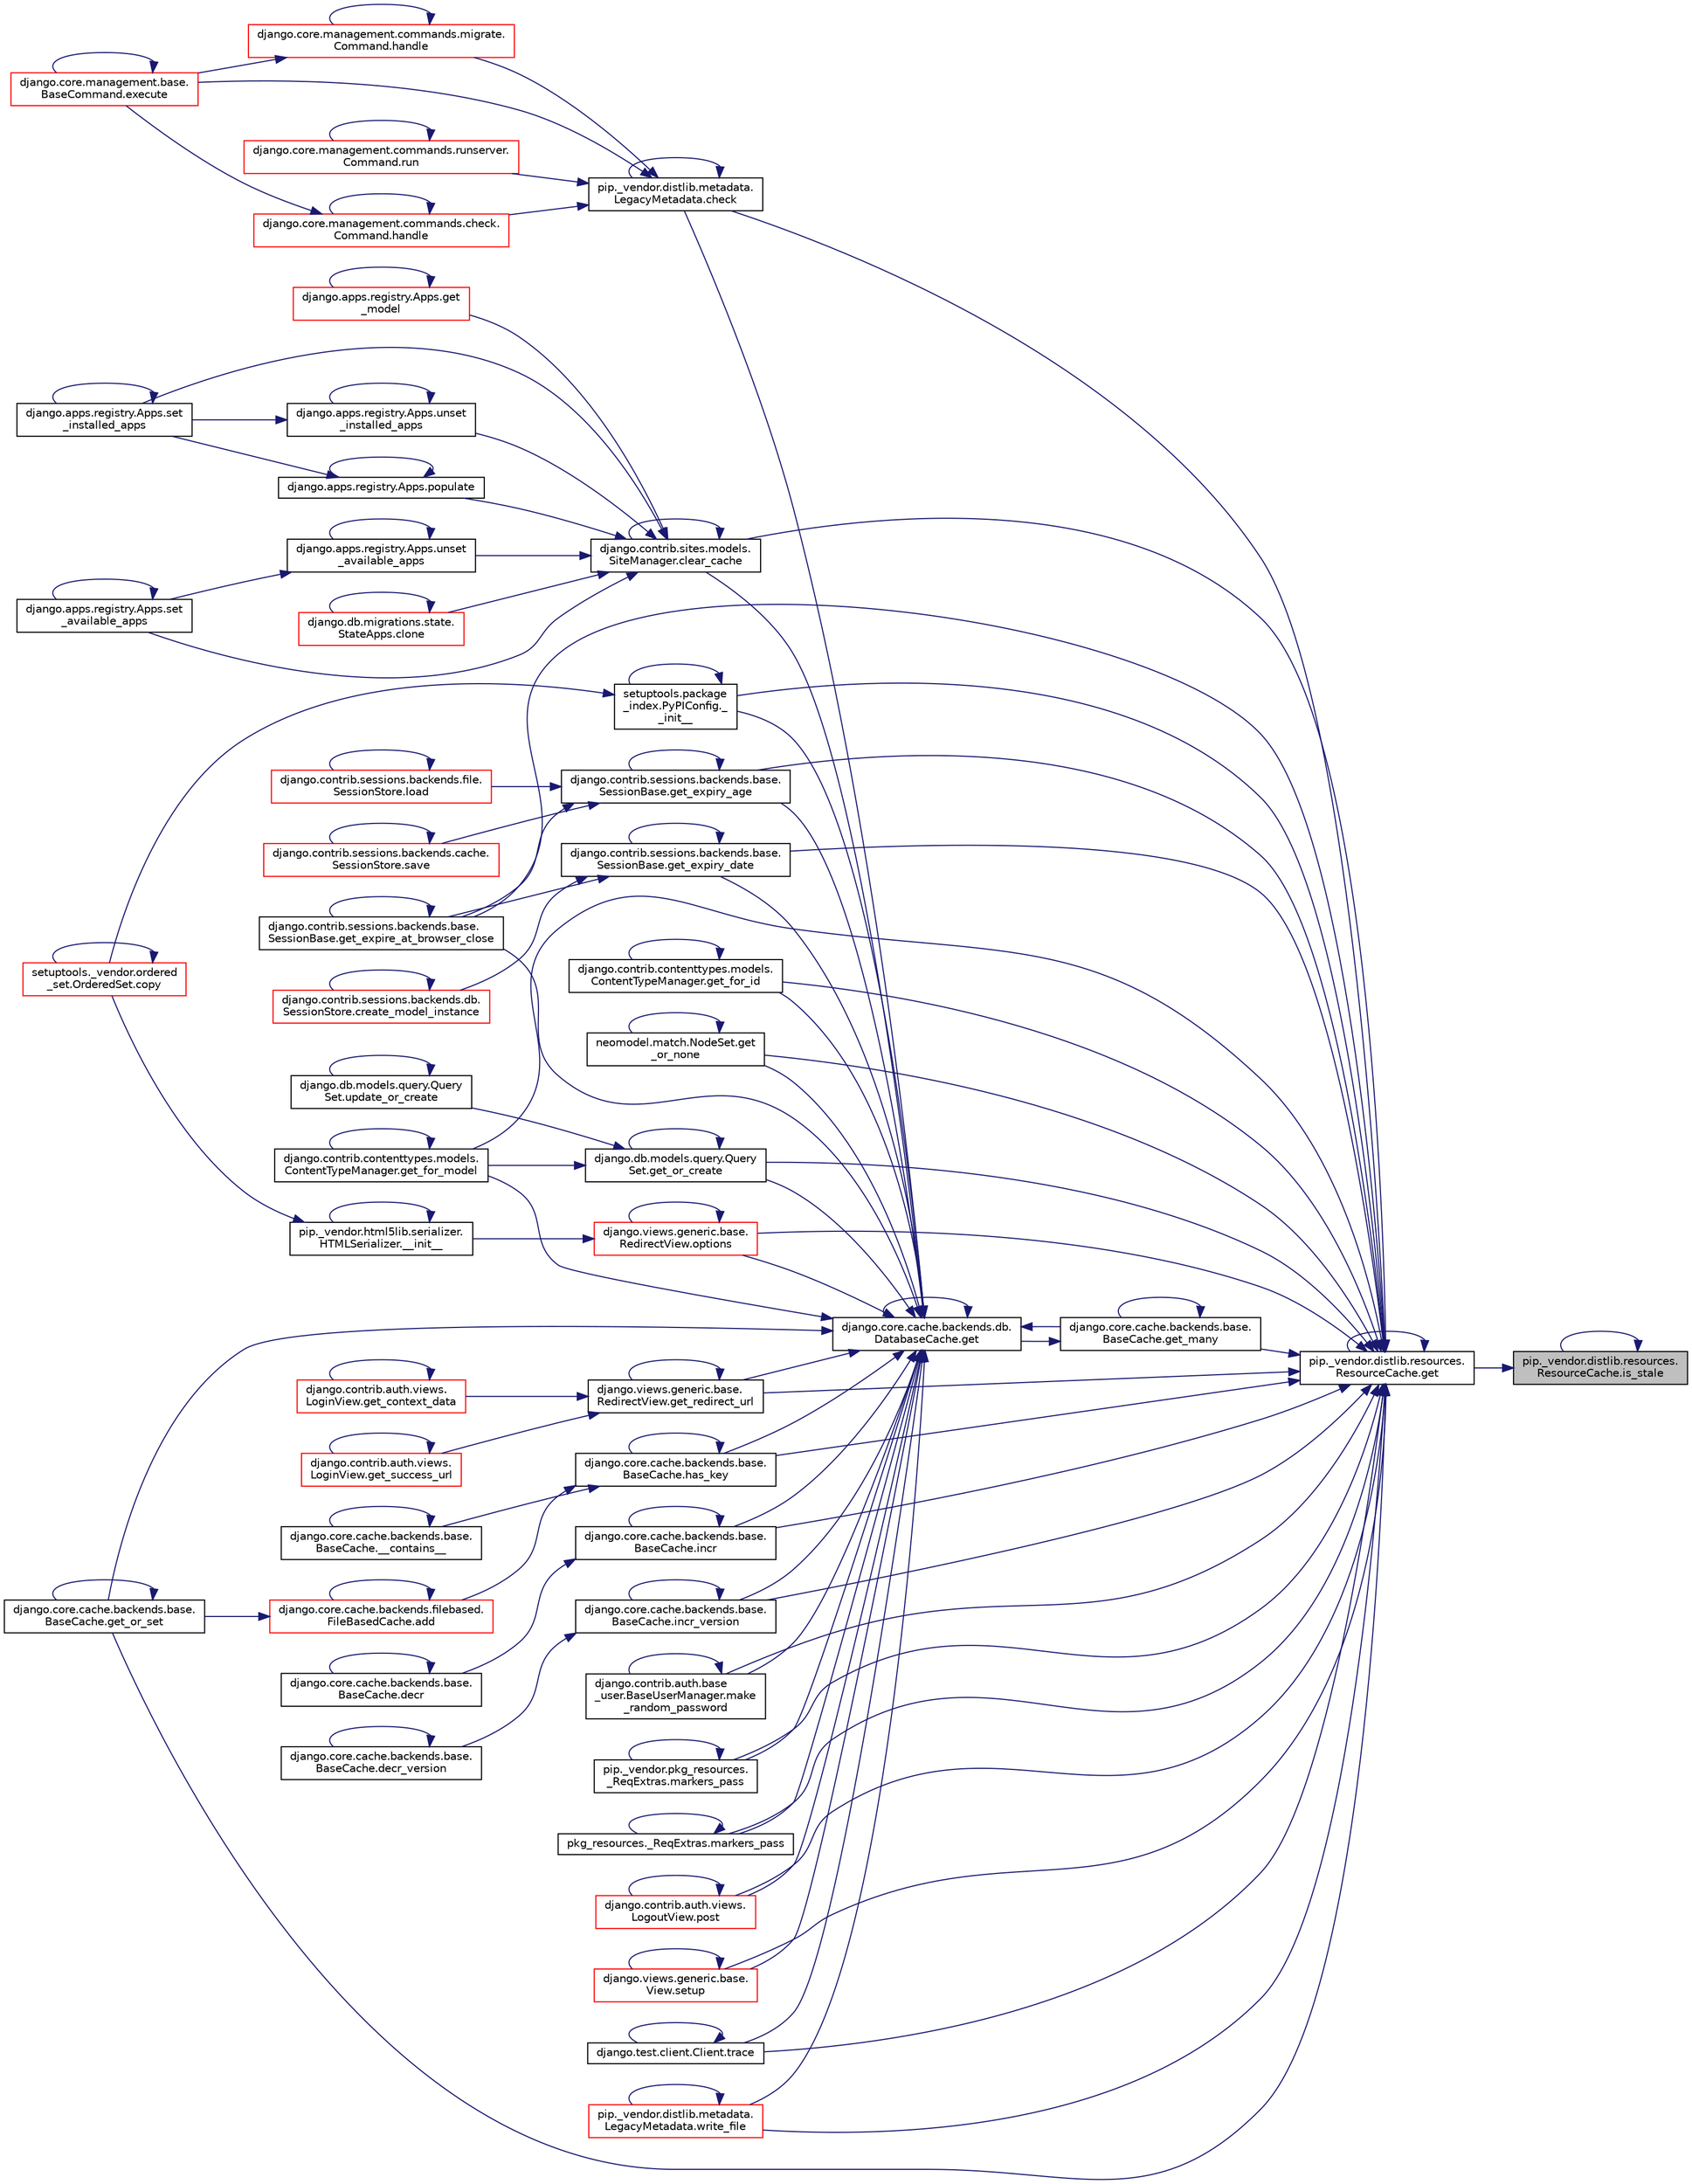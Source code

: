 digraph "pip._vendor.distlib.resources.ResourceCache.is_stale"
{
 // LATEX_PDF_SIZE
  edge [fontname="Helvetica",fontsize="10",labelfontname="Helvetica",labelfontsize="10"];
  node [fontname="Helvetica",fontsize="10",shape=record];
  rankdir="RL";
  Node1 [label="pip._vendor.distlib.resources.\lResourceCache.is_stale",height=0.2,width=0.4,color="black", fillcolor="grey75", style="filled", fontcolor="black",tooltip=" "];
  Node1 -> Node2 [dir="back",color="midnightblue",fontsize="10",style="solid",fontname="Helvetica"];
  Node2 [label="pip._vendor.distlib.resources.\lResourceCache.get",height=0.2,width=0.4,color="black", fillcolor="white", style="filled",URL="$d7/d00/classpip_1_1__vendor_1_1distlib_1_1resources_1_1_resource_cache.html#aae2e72bdd36045f6f2bea11c3cb683cd",tooltip=" "];
  Node2 -> Node3 [dir="back",color="midnightblue",fontsize="10",style="solid",fontname="Helvetica"];
  Node3 [label="setuptools.package\l_index.PyPIConfig._\l_init__",height=0.2,width=0.4,color="black", fillcolor="white", style="filled",URL="$d3/d47/classsetuptools_1_1package__index_1_1_py_p_i_config.html#a32593240a32dc851f55b82f1abebbc86",tooltip=" "];
  Node3 -> Node3 [dir="back",color="midnightblue",fontsize="10",style="solid",fontname="Helvetica"];
  Node3 -> Node4 [dir="back",color="midnightblue",fontsize="10",style="solid",fontname="Helvetica"];
  Node4 [label="setuptools._vendor.ordered\l_set.OrderedSet.copy",height=0.2,width=0.4,color="red", fillcolor="white", style="filled",URL="$d0/d40/classsetuptools_1_1__vendor_1_1ordered__set_1_1_ordered_set.html#a84224c403039b9dac5d2794d85073053",tooltip=" "];
  Node4 -> Node4 [dir="back",color="midnightblue",fontsize="10",style="solid",fontname="Helvetica"];
  Node2 -> Node190 [dir="back",color="midnightblue",fontsize="10",style="solid",fontname="Helvetica"];
  Node190 [label="pip._vendor.distlib.metadata.\lLegacyMetadata.check",height=0.2,width=0.4,color="black", fillcolor="white", style="filled",URL="$d3/dc5/classpip_1_1__vendor_1_1distlib_1_1metadata_1_1_legacy_metadata.html#a28132a5947764193c9e166d3fe8281c9",tooltip=" "];
  Node190 -> Node190 [dir="back",color="midnightblue",fontsize="10",style="solid",fontname="Helvetica"];
  Node190 -> Node31 [dir="back",color="midnightblue",fontsize="10",style="solid",fontname="Helvetica"];
  Node31 [label="django.core.management.base.\lBaseCommand.execute",height=0.2,width=0.4,color="red", fillcolor="white", style="filled",URL="$db/da3/classdjango_1_1core_1_1management_1_1base_1_1_base_command.html#a900029c213c1456bbd6f8e5b8ead2201",tooltip=" "];
  Node31 -> Node31 [dir="back",color="midnightblue",fontsize="10",style="solid",fontname="Helvetica"];
  Node190 -> Node191 [dir="back",color="midnightblue",fontsize="10",style="solid",fontname="Helvetica"];
  Node191 [label="django.core.management.commands.check.\lCommand.handle",height=0.2,width=0.4,color="red", fillcolor="white", style="filled",URL="$d0/d9d/classdjango_1_1core_1_1management_1_1commands_1_1check_1_1_command.html#a8121c351a8dacf92a6b7f022fb026263",tooltip=" "];
  Node191 -> Node31 [dir="back",color="midnightblue",fontsize="10",style="solid",fontname="Helvetica"];
  Node191 -> Node191 [dir="back",color="midnightblue",fontsize="10",style="solid",fontname="Helvetica"];
  Node190 -> Node192 [dir="back",color="midnightblue",fontsize="10",style="solid",fontname="Helvetica"];
  Node192 [label="django.core.management.commands.migrate.\lCommand.handle",height=0.2,width=0.4,color="red", fillcolor="white", style="filled",URL="$d2/d48/classdjango_1_1core_1_1management_1_1commands_1_1migrate_1_1_command.html#a0a514c50c496fa64329ee697cc56a11a",tooltip=" "];
  Node192 -> Node31 [dir="back",color="midnightblue",fontsize="10",style="solid",fontname="Helvetica"];
  Node192 -> Node192 [dir="back",color="midnightblue",fontsize="10",style="solid",fontname="Helvetica"];
  Node190 -> Node193 [dir="back",color="midnightblue",fontsize="10",style="solid",fontname="Helvetica"];
  Node193 [label="django.core.management.commands.runserver.\lCommand.run",height=0.2,width=0.4,color="red", fillcolor="white", style="filled",URL="$d7/de0/classdjango_1_1core_1_1management_1_1commands_1_1runserver_1_1_command.html#ab43840ec0576714b83052b45f07663d2",tooltip=" "];
  Node193 -> Node193 [dir="back",color="midnightblue",fontsize="10",style="solid",fontname="Helvetica"];
  Node2 -> Node194 [dir="back",color="midnightblue",fontsize="10",style="solid",fontname="Helvetica"];
  Node194 [label="django.contrib.sites.models.\lSiteManager.clear_cache",height=0.2,width=0.4,color="black", fillcolor="white", style="filled",URL="$d9/d9e/classdjango_1_1contrib_1_1sites_1_1models_1_1_site_manager.html#add1b963e98668e941563915da7a3c99f",tooltip=" "];
  Node194 -> Node194 [dir="back",color="midnightblue",fontsize="10",style="solid",fontname="Helvetica"];
  Node194 -> Node195 [dir="back",color="midnightblue",fontsize="10",style="solid",fontname="Helvetica"];
  Node195 [label="django.db.migrations.state.\lStateApps.clone",height=0.2,width=0.4,color="red", fillcolor="white", style="filled",URL="$d3/d9a/classdjango_1_1db_1_1migrations_1_1state_1_1_state_apps.html#a821944752bc7080daff8c38bb20e3943",tooltip=" "];
  Node195 -> Node195 [dir="back",color="midnightblue",fontsize="10",style="solid",fontname="Helvetica"];
  Node194 -> Node283 [dir="back",color="midnightblue",fontsize="10",style="solid",fontname="Helvetica"];
  Node283 [label="django.apps.registry.Apps.get\l_model",height=0.2,width=0.4,color="red", fillcolor="white", style="filled",URL="$d8/d34/classdjango_1_1apps_1_1registry_1_1_apps.html#a1722738559e3037cf8a08593373b8722",tooltip=" "];
  Node283 -> Node283 [dir="back",color="midnightblue",fontsize="10",style="solid",fontname="Helvetica"];
  Node194 -> Node287 [dir="back",color="midnightblue",fontsize="10",style="solid",fontname="Helvetica"];
  Node287 [label="django.apps.registry.Apps.populate",height=0.2,width=0.4,color="black", fillcolor="white", style="filled",URL="$d8/d34/classdjango_1_1apps_1_1registry_1_1_apps.html#a32d20690174973f17f6f90411fdc66f7",tooltip=" "];
  Node287 -> Node287 [dir="back",color="midnightblue",fontsize="10",style="solid",fontname="Helvetica"];
  Node287 -> Node288 [dir="back",color="midnightblue",fontsize="10",style="solid",fontname="Helvetica"];
  Node288 [label="django.apps.registry.Apps.set\l_installed_apps",height=0.2,width=0.4,color="black", fillcolor="white", style="filled",URL="$d8/d34/classdjango_1_1apps_1_1registry_1_1_apps.html#a8ae4c1eb0ea6e28b02d81c56248d3fd5",tooltip=" "];
  Node288 -> Node288 [dir="back",color="midnightblue",fontsize="10",style="solid",fontname="Helvetica"];
  Node194 -> Node289 [dir="back",color="midnightblue",fontsize="10",style="solid",fontname="Helvetica"];
  Node289 [label="django.apps.registry.Apps.set\l_available_apps",height=0.2,width=0.4,color="black", fillcolor="white", style="filled",URL="$d8/d34/classdjango_1_1apps_1_1registry_1_1_apps.html#a247cf36e424a835d2d1c211077090220",tooltip=" "];
  Node289 -> Node289 [dir="back",color="midnightblue",fontsize="10",style="solid",fontname="Helvetica"];
  Node194 -> Node288 [dir="back",color="midnightblue",fontsize="10",style="solid",fontname="Helvetica"];
  Node194 -> Node290 [dir="back",color="midnightblue",fontsize="10",style="solid",fontname="Helvetica"];
  Node290 [label="django.apps.registry.Apps.unset\l_available_apps",height=0.2,width=0.4,color="black", fillcolor="white", style="filled",URL="$d8/d34/classdjango_1_1apps_1_1registry_1_1_apps.html#a7c128e2c2e7d2424daea3add910d8113",tooltip=" "];
  Node290 -> Node289 [dir="back",color="midnightblue",fontsize="10",style="solid",fontname="Helvetica"];
  Node290 -> Node290 [dir="back",color="midnightblue",fontsize="10",style="solid",fontname="Helvetica"];
  Node194 -> Node291 [dir="back",color="midnightblue",fontsize="10",style="solid",fontname="Helvetica"];
  Node291 [label="django.apps.registry.Apps.unset\l_installed_apps",height=0.2,width=0.4,color="black", fillcolor="white", style="filled",URL="$d8/d34/classdjango_1_1apps_1_1registry_1_1_apps.html#af7409dd22d1f192cb2d743622ef08ff7",tooltip=" "];
  Node291 -> Node288 [dir="back",color="midnightblue",fontsize="10",style="solid",fontname="Helvetica"];
  Node291 -> Node291 [dir="back",color="midnightblue",fontsize="10",style="solid",fontname="Helvetica"];
  Node2 -> Node2 [dir="back",color="midnightblue",fontsize="10",style="solid",fontname="Helvetica"];
  Node2 -> Node292 [dir="back",color="midnightblue",fontsize="10",style="solid",fontname="Helvetica"];
  Node292 [label="django.contrib.sessions.backends.base.\lSessionBase.get_expire_at_browser_close",height=0.2,width=0.4,color="black", fillcolor="white", style="filled",URL="$d1/d6e/classdjango_1_1contrib_1_1sessions_1_1backends_1_1base_1_1_session_base.html#a53cce514e32abb9c710682373753d834",tooltip=" "];
  Node292 -> Node292 [dir="back",color="midnightblue",fontsize="10",style="solid",fontname="Helvetica"];
  Node2 -> Node293 [dir="back",color="midnightblue",fontsize="10",style="solid",fontname="Helvetica"];
  Node293 [label="django.contrib.sessions.backends.base.\lSessionBase.get_expiry_age",height=0.2,width=0.4,color="black", fillcolor="white", style="filled",URL="$d1/d6e/classdjango_1_1contrib_1_1sessions_1_1backends_1_1base_1_1_session_base.html#a95ec4d724ae34aa019240c8463d73f54",tooltip=" "];
  Node293 -> Node292 [dir="back",color="midnightblue",fontsize="10",style="solid",fontname="Helvetica"];
  Node293 -> Node293 [dir="back",color="midnightblue",fontsize="10",style="solid",fontname="Helvetica"];
  Node293 -> Node237 [dir="back",color="midnightblue",fontsize="10",style="solid",fontname="Helvetica"];
  Node237 [label="django.contrib.sessions.backends.file.\lSessionStore.load",height=0.2,width=0.4,color="red", fillcolor="white", style="filled",URL="$dc/dba/classdjango_1_1contrib_1_1sessions_1_1backends_1_1file_1_1_session_store.html#ae9d0410b8f413875b25556b8dc5b1ed1",tooltip=" "];
  Node237 -> Node237 [dir="back",color="midnightblue",fontsize="10",style="solid",fontname="Helvetica"];
  Node293 -> Node241 [dir="back",color="midnightblue",fontsize="10",style="solid",fontname="Helvetica"];
  Node241 [label="django.contrib.sessions.backends.cache.\lSessionStore.save",height=0.2,width=0.4,color="red", fillcolor="white", style="filled",URL="$df/d0f/classdjango_1_1contrib_1_1sessions_1_1backends_1_1cache_1_1_session_store.html#a2519bbc87fdf6b0aa5efa6c4d6b1302d",tooltip=" "];
  Node241 -> Node241 [dir="back",color="midnightblue",fontsize="10",style="solid",fontname="Helvetica"];
  Node2 -> Node294 [dir="back",color="midnightblue",fontsize="10",style="solid",fontname="Helvetica"];
  Node294 [label="django.contrib.sessions.backends.base.\lSessionBase.get_expiry_date",height=0.2,width=0.4,color="black", fillcolor="white", style="filled",URL="$d1/d6e/classdjango_1_1contrib_1_1sessions_1_1backends_1_1base_1_1_session_base.html#ad8a87e303d015be27940f941d02ab850",tooltip=" "];
  Node294 -> Node295 [dir="back",color="midnightblue",fontsize="10",style="solid",fontname="Helvetica"];
  Node295 [label="django.contrib.sessions.backends.db.\lSessionStore.create_model_instance",height=0.2,width=0.4,color="red", fillcolor="white", style="filled",URL="$d2/d1a/classdjango_1_1contrib_1_1sessions_1_1backends_1_1db_1_1_session_store.html#a201d72e2f21315e89ee14302a2ab7a1c",tooltip=" "];
  Node295 -> Node295 [dir="back",color="midnightblue",fontsize="10",style="solid",fontname="Helvetica"];
  Node294 -> Node292 [dir="back",color="midnightblue",fontsize="10",style="solid",fontname="Helvetica"];
  Node294 -> Node294 [dir="back",color="midnightblue",fontsize="10",style="solid",fontname="Helvetica"];
  Node2 -> Node296 [dir="back",color="midnightblue",fontsize="10",style="solid",fontname="Helvetica"];
  Node296 [label="django.contrib.contenttypes.models.\lContentTypeManager.get_for_id",height=0.2,width=0.4,color="black", fillcolor="white", style="filled",URL="$d0/dbc/classdjango_1_1contrib_1_1contenttypes_1_1models_1_1_content_type_manager.html#a77e45a678787e583675e13f9a4d05b31",tooltip=" "];
  Node296 -> Node296 [dir="back",color="midnightblue",fontsize="10",style="solid",fontname="Helvetica"];
  Node2 -> Node235 [dir="back",color="midnightblue",fontsize="10",style="solid",fontname="Helvetica"];
  Node235 [label="django.contrib.contenttypes.models.\lContentTypeManager.get_for_model",height=0.2,width=0.4,color="black", fillcolor="white", style="filled",URL="$d0/dbc/classdjango_1_1contrib_1_1contenttypes_1_1models_1_1_content_type_manager.html#a31597c87e55555c8ea39c68d3507ab88",tooltip=" "];
  Node235 -> Node235 [dir="back",color="midnightblue",fontsize="10",style="solid",fontname="Helvetica"];
  Node2 -> Node297 [dir="back",color="midnightblue",fontsize="10",style="solid",fontname="Helvetica"];
  Node297 [label="django.core.cache.backends.base.\lBaseCache.get_many",height=0.2,width=0.4,color="black", fillcolor="white", style="filled",URL="$d0/d87/classdjango_1_1core_1_1cache_1_1backends_1_1base_1_1_base_cache.html#a0e332cc4d03beebd8cacc10376423a72",tooltip=" "];
  Node297 -> Node298 [dir="back",color="midnightblue",fontsize="10",style="solid",fontname="Helvetica"];
  Node298 [label="django.core.cache.backends.db.\lDatabaseCache.get",height=0.2,width=0.4,color="black", fillcolor="white", style="filled",URL="$d7/dcb/classdjango_1_1core_1_1cache_1_1backends_1_1db_1_1_database_cache.html#a03d4078968b2b287d4b9fbc438a54732",tooltip=" "];
  Node298 -> Node3 [dir="back",color="midnightblue",fontsize="10",style="solid",fontname="Helvetica"];
  Node298 -> Node190 [dir="back",color="midnightblue",fontsize="10",style="solid",fontname="Helvetica"];
  Node298 -> Node194 [dir="back",color="midnightblue",fontsize="10",style="solid",fontname="Helvetica"];
  Node298 -> Node298 [dir="back",color="midnightblue",fontsize="10",style="solid",fontname="Helvetica"];
  Node298 -> Node292 [dir="back",color="midnightblue",fontsize="10",style="solid",fontname="Helvetica"];
  Node298 -> Node293 [dir="back",color="midnightblue",fontsize="10",style="solid",fontname="Helvetica"];
  Node298 -> Node294 [dir="back",color="midnightblue",fontsize="10",style="solid",fontname="Helvetica"];
  Node298 -> Node296 [dir="back",color="midnightblue",fontsize="10",style="solid",fontname="Helvetica"];
  Node298 -> Node235 [dir="back",color="midnightblue",fontsize="10",style="solid",fontname="Helvetica"];
  Node298 -> Node297 [dir="back",color="midnightblue",fontsize="10",style="solid",fontname="Helvetica"];
  Node298 -> Node234 [dir="back",color="midnightblue",fontsize="10",style="solid",fontname="Helvetica"];
  Node234 [label="django.db.models.query.Query\lSet.get_or_create",height=0.2,width=0.4,color="black", fillcolor="white", style="filled",URL="$dd/d94/classdjango_1_1db_1_1models_1_1query_1_1_query_set.html#a23c2bb1d92b9ee67ce72ac2bb34cfef2",tooltip=" "];
  Node234 -> Node235 [dir="back",color="midnightblue",fontsize="10",style="solid",fontname="Helvetica"];
  Node234 -> Node234 [dir="back",color="midnightblue",fontsize="10",style="solid",fontname="Helvetica"];
  Node234 -> Node236 [dir="back",color="midnightblue",fontsize="10",style="solid",fontname="Helvetica"];
  Node236 [label="django.db.models.query.Query\lSet.update_or_create",height=0.2,width=0.4,color="black", fillcolor="white", style="filled",URL="$dd/d94/classdjango_1_1db_1_1models_1_1query_1_1_query_set.html#a5013eeb782f22ce561db8a8b0727e118",tooltip=" "];
  Node236 -> Node236 [dir="back",color="midnightblue",fontsize="10",style="solid",fontname="Helvetica"];
  Node298 -> Node299 [dir="back",color="midnightblue",fontsize="10",style="solid",fontname="Helvetica"];
  Node299 [label="neomodel.match.NodeSet.get\l_or_none",height=0.2,width=0.4,color="black", fillcolor="white", style="filled",URL="$d8/de5/classneomodel_1_1match_1_1_node_set.html#acdc7f93ca0afcae84edb855e302b1091",tooltip=" "];
  Node299 -> Node299 [dir="back",color="midnightblue",fontsize="10",style="solid",fontname="Helvetica"];
  Node298 -> Node74 [dir="back",color="midnightblue",fontsize="10",style="solid",fontname="Helvetica"];
  Node74 [label="django.core.cache.backends.base.\lBaseCache.get_or_set",height=0.2,width=0.4,color="black", fillcolor="white", style="filled",URL="$d0/d87/classdjango_1_1core_1_1cache_1_1backends_1_1base_1_1_base_cache.html#ab8fb6d32aa82d027f181414df0f562b3",tooltip=" "];
  Node74 -> Node74 [dir="back",color="midnightblue",fontsize="10",style="solid",fontname="Helvetica"];
  Node298 -> Node300 [dir="back",color="midnightblue",fontsize="10",style="solid",fontname="Helvetica"];
  Node300 [label="django.views.generic.base.\lRedirectView.get_redirect_url",height=0.2,width=0.4,color="black", fillcolor="white", style="filled",URL="$dd/dec/classdjango_1_1views_1_1generic_1_1base_1_1_redirect_view.html#a85ffe8d60d5ef6e330995fdaf6330929",tooltip=" "];
  Node300 -> Node301 [dir="back",color="midnightblue",fontsize="10",style="solid",fontname="Helvetica"];
  Node301 [label="django.contrib.auth.views.\lLoginView.get_context_data",height=0.2,width=0.4,color="red", fillcolor="white", style="filled",URL="$dd/d60/classdjango_1_1contrib_1_1auth_1_1views_1_1_login_view.html#acff2e1c7aa1e0c6dc66cb3e8e26a5ea1",tooltip=" "];
  Node301 -> Node301 [dir="back",color="midnightblue",fontsize="10",style="solid",fontname="Helvetica"];
  Node300 -> Node300 [dir="back",color="midnightblue",fontsize="10",style="solid",fontname="Helvetica"];
  Node300 -> Node342 [dir="back",color="midnightblue",fontsize="10",style="solid",fontname="Helvetica"];
  Node342 [label="django.contrib.auth.views.\lLoginView.get_success_url",height=0.2,width=0.4,color="red", fillcolor="white", style="filled",URL="$dd/d60/classdjango_1_1contrib_1_1auth_1_1views_1_1_login_view.html#a5159017e2e9e211718b32691b93d7d20",tooltip=" "];
  Node342 -> Node342 [dir="back",color="midnightblue",fontsize="10",style="solid",fontname="Helvetica"];
  Node298 -> Node305 [dir="back",color="midnightblue",fontsize="10",style="solid",fontname="Helvetica"];
  Node305 [label="django.core.cache.backends.base.\lBaseCache.has_key",height=0.2,width=0.4,color="black", fillcolor="white", style="filled",URL="$d0/d87/classdjango_1_1core_1_1cache_1_1backends_1_1base_1_1_base_cache.html#a2b96ade0a2a3859f2cbadc0cb6fd1aeb",tooltip=" "];
  Node305 -> Node209 [dir="back",color="midnightblue",fontsize="10",style="solid",fontname="Helvetica"];
  Node209 [label="django.core.cache.backends.base.\lBaseCache.__contains__",height=0.2,width=0.4,color="black", fillcolor="white", style="filled",URL="$d0/d87/classdjango_1_1core_1_1cache_1_1backends_1_1base_1_1_base_cache.html#a4b27374f426bdd32b6dfc60a1d1fb4b4",tooltip=" "];
  Node209 -> Node209 [dir="back",color="midnightblue",fontsize="10",style="solid",fontname="Helvetica"];
  Node305 -> Node210 [dir="back",color="midnightblue",fontsize="10",style="solid",fontname="Helvetica"];
  Node210 [label="django.core.cache.backends.filebased.\lFileBasedCache.add",height=0.2,width=0.4,color="red", fillcolor="white", style="filled",URL="$df/d01/classdjango_1_1core_1_1cache_1_1backends_1_1filebased_1_1_file_based_cache.html#a7f0e943dd6ee88a23c32829de3cc0325",tooltip=" "];
  Node210 -> Node210 [dir="back",color="midnightblue",fontsize="10",style="solid",fontname="Helvetica"];
  Node210 -> Node74 [dir="back",color="midnightblue",fontsize="10",style="solid",fontname="Helvetica"];
  Node305 -> Node305 [dir="back",color="midnightblue",fontsize="10",style="solid",fontname="Helvetica"];
  Node298 -> Node306 [dir="back",color="midnightblue",fontsize="10",style="solid",fontname="Helvetica"];
  Node306 [label="django.core.cache.backends.base.\lBaseCache.incr",height=0.2,width=0.4,color="black", fillcolor="white", style="filled",URL="$d0/d87/classdjango_1_1core_1_1cache_1_1backends_1_1base_1_1_base_cache.html#a4d4a4265fe3c3556c3531ed902380595",tooltip=" "];
  Node306 -> Node307 [dir="back",color="midnightblue",fontsize="10",style="solid",fontname="Helvetica"];
  Node307 [label="django.core.cache.backends.base.\lBaseCache.decr",height=0.2,width=0.4,color="black", fillcolor="white", style="filled",URL="$d0/d87/classdjango_1_1core_1_1cache_1_1backends_1_1base_1_1_base_cache.html#a3631f027eff8a3c18fbc1b8ab197a9f9",tooltip=" "];
  Node307 -> Node307 [dir="back",color="midnightblue",fontsize="10",style="solid",fontname="Helvetica"];
  Node306 -> Node306 [dir="back",color="midnightblue",fontsize="10",style="solid",fontname="Helvetica"];
  Node298 -> Node308 [dir="back",color="midnightblue",fontsize="10",style="solid",fontname="Helvetica"];
  Node308 [label="django.core.cache.backends.base.\lBaseCache.incr_version",height=0.2,width=0.4,color="black", fillcolor="white", style="filled",URL="$d0/d87/classdjango_1_1core_1_1cache_1_1backends_1_1base_1_1_base_cache.html#a7a826f8907f55918ab540fa8026aa927",tooltip=" "];
  Node308 -> Node309 [dir="back",color="midnightblue",fontsize="10",style="solid",fontname="Helvetica"];
  Node309 [label="django.core.cache.backends.base.\lBaseCache.decr_version",height=0.2,width=0.4,color="black", fillcolor="white", style="filled",URL="$d0/d87/classdjango_1_1core_1_1cache_1_1backends_1_1base_1_1_base_cache.html#a7e740e1a37f0f671d09cfc5cf16d5f44",tooltip=" "];
  Node309 -> Node309 [dir="back",color="midnightblue",fontsize="10",style="solid",fontname="Helvetica"];
  Node308 -> Node308 [dir="back",color="midnightblue",fontsize="10",style="solid",fontname="Helvetica"];
  Node298 -> Node310 [dir="back",color="midnightblue",fontsize="10",style="solid",fontname="Helvetica"];
  Node310 [label="django.contrib.auth.base\l_user.BaseUserManager.make\l_random_password",height=0.2,width=0.4,color="black", fillcolor="white", style="filled",URL="$df/d26/classdjango_1_1contrib_1_1auth_1_1base__user_1_1_base_user_manager.html#afc9a6db1973fae4566941386188c02a0",tooltip=" "];
  Node310 -> Node310 [dir="back",color="midnightblue",fontsize="10",style="solid",fontname="Helvetica"];
  Node298 -> Node311 [dir="back",color="midnightblue",fontsize="10",style="solid",fontname="Helvetica"];
  Node311 [label="pip._vendor.pkg_resources.\l_ReqExtras.markers_pass",height=0.2,width=0.4,color="black", fillcolor="white", style="filled",URL="$d9/dd5/classpip_1_1__vendor_1_1pkg__resources_1_1___req_extras.html#a1b0256ec9bc9da2aac912b35898fda5f",tooltip=" "];
  Node311 -> Node311 [dir="back",color="midnightblue",fontsize="10",style="solid",fontname="Helvetica"];
  Node298 -> Node312 [dir="back",color="midnightblue",fontsize="10",style="solid",fontname="Helvetica"];
  Node312 [label="pkg_resources._ReqExtras.markers_pass",height=0.2,width=0.4,color="black", fillcolor="white", style="filled",URL="$d9/d9f/classpkg__resources_1_1___req_extras.html#a435242531f1af2132de48679c5edf3c7",tooltip=" "];
  Node312 -> Node312 [dir="back",color="midnightblue",fontsize="10",style="solid",fontname="Helvetica"];
  Node298 -> Node313 [dir="back",color="midnightblue",fontsize="10",style="solid",fontname="Helvetica"];
  Node313 [label="django.views.generic.base.\lRedirectView.options",height=0.2,width=0.4,color="red", fillcolor="white", style="filled",URL="$dd/dec/classdjango_1_1views_1_1generic_1_1base_1_1_redirect_view.html#a3d98c40d0ae00664fd5789503f4554a3",tooltip=" "];
  Node313 -> Node140 [dir="back",color="midnightblue",fontsize="10",style="solid",fontname="Helvetica"];
  Node140 [label="pip._vendor.html5lib.serializer.\lHTMLSerializer.__init__",height=0.2,width=0.4,color="black", fillcolor="white", style="filled",URL="$d1/d17/classpip_1_1__vendor_1_1html5lib_1_1serializer_1_1_h_t_m_l_serializer.html#ae1f820664d0ba0b48b7b321577f1e996",tooltip=" "];
  Node140 -> Node140 [dir="back",color="midnightblue",fontsize="10",style="solid",fontname="Helvetica"];
  Node140 -> Node4 [dir="back",color="midnightblue",fontsize="10",style="solid",fontname="Helvetica"];
  Node313 -> Node313 [dir="back",color="midnightblue",fontsize="10",style="solid",fontname="Helvetica"];
  Node298 -> Node332 [dir="back",color="midnightblue",fontsize="10",style="solid",fontname="Helvetica"];
  Node332 [label="django.contrib.auth.views.\lLogoutView.post",height=0.2,width=0.4,color="red", fillcolor="white", style="filled",URL="$d5/d9b/classdjango_1_1contrib_1_1auth_1_1views_1_1_logout_view.html#a9da96b3ccbed8b74a4e94d958029ac35",tooltip=" "];
  Node332 -> Node332 [dir="back",color="midnightblue",fontsize="10",style="solid",fontname="Helvetica"];
  Node298 -> Node333 [dir="back",color="midnightblue",fontsize="10",style="solid",fontname="Helvetica"];
  Node333 [label="django.views.generic.base.\lView.setup",height=0.2,width=0.4,color="red", fillcolor="white", style="filled",URL="$d0/ddc/classdjango_1_1views_1_1generic_1_1base_1_1_view.html#ade0979d381c13961351443c4dbc40975",tooltip=" "];
  Node333 -> Node333 [dir="back",color="midnightblue",fontsize="10",style="solid",fontname="Helvetica"];
  Node298 -> Node335 [dir="back",color="midnightblue",fontsize="10",style="solid",fontname="Helvetica"];
  Node335 [label="django.test.client.Client.trace",height=0.2,width=0.4,color="black", fillcolor="white", style="filled",URL="$d2/d2e/classdjango_1_1test_1_1client_1_1_client.html#a29d49ac4b15a62fcca77fa29cc7bf1ac",tooltip=" "];
  Node335 -> Node335 [dir="back",color="midnightblue",fontsize="10",style="solid",fontname="Helvetica"];
  Node298 -> Node336 [dir="back",color="midnightblue",fontsize="10",style="solid",fontname="Helvetica"];
  Node336 [label="pip._vendor.distlib.metadata.\lLegacyMetadata.write_file",height=0.2,width=0.4,color="red", fillcolor="white", style="filled",URL="$d3/dc5/classpip_1_1__vendor_1_1distlib_1_1metadata_1_1_legacy_metadata.html#aa033975ed8087aaf281be90f828a4faa",tooltip=" "];
  Node336 -> Node336 [dir="back",color="midnightblue",fontsize="10",style="solid",fontname="Helvetica"];
  Node297 -> Node297 [dir="back",color="midnightblue",fontsize="10",style="solid",fontname="Helvetica"];
  Node2 -> Node234 [dir="back",color="midnightblue",fontsize="10",style="solid",fontname="Helvetica"];
  Node2 -> Node299 [dir="back",color="midnightblue",fontsize="10",style="solid",fontname="Helvetica"];
  Node2 -> Node74 [dir="back",color="midnightblue",fontsize="10",style="solid",fontname="Helvetica"];
  Node2 -> Node300 [dir="back",color="midnightblue",fontsize="10",style="solid",fontname="Helvetica"];
  Node2 -> Node305 [dir="back",color="midnightblue",fontsize="10",style="solid",fontname="Helvetica"];
  Node2 -> Node306 [dir="back",color="midnightblue",fontsize="10",style="solid",fontname="Helvetica"];
  Node2 -> Node308 [dir="back",color="midnightblue",fontsize="10",style="solid",fontname="Helvetica"];
  Node2 -> Node310 [dir="back",color="midnightblue",fontsize="10",style="solid",fontname="Helvetica"];
  Node2 -> Node311 [dir="back",color="midnightblue",fontsize="10",style="solid",fontname="Helvetica"];
  Node2 -> Node312 [dir="back",color="midnightblue",fontsize="10",style="solid",fontname="Helvetica"];
  Node2 -> Node313 [dir="back",color="midnightblue",fontsize="10",style="solid",fontname="Helvetica"];
  Node2 -> Node332 [dir="back",color="midnightblue",fontsize="10",style="solid",fontname="Helvetica"];
  Node2 -> Node333 [dir="back",color="midnightblue",fontsize="10",style="solid",fontname="Helvetica"];
  Node2 -> Node335 [dir="back",color="midnightblue",fontsize="10",style="solid",fontname="Helvetica"];
  Node2 -> Node336 [dir="back",color="midnightblue",fontsize="10",style="solid",fontname="Helvetica"];
  Node1 -> Node1 [dir="back",color="midnightblue",fontsize="10",style="solid",fontname="Helvetica"];
}
